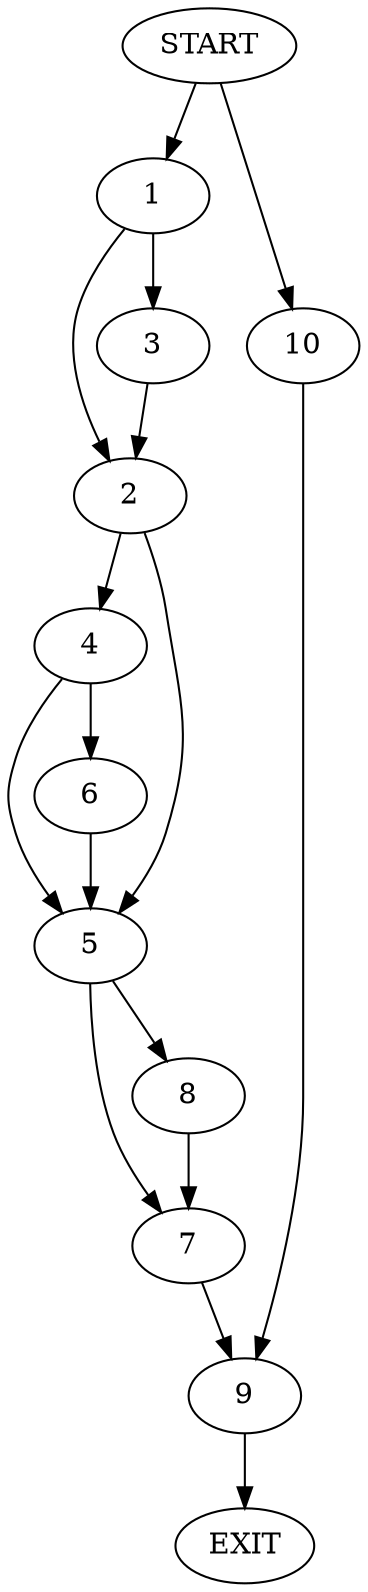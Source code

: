 digraph {
0 [label="START"]
11 [label="EXIT"]
0 -> 1
1 -> 2
1 -> 3
2 -> 4
2 -> 5
3 -> 2
4 -> 5
4 -> 6
5 -> 7
5 -> 8
6 -> 5
8 -> 7
7 -> 9
9 -> 11
0 -> 10
10 -> 9
}
